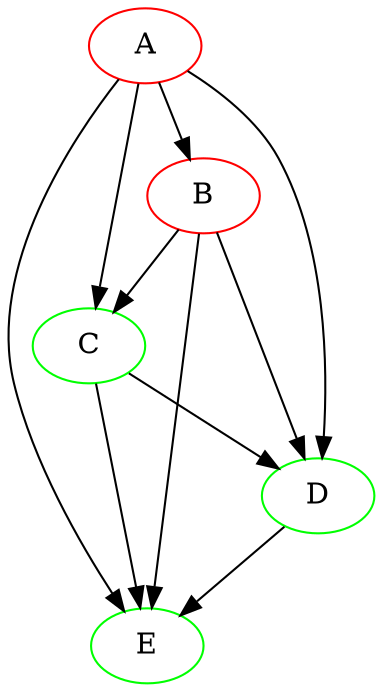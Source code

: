 digraph {
A [color=red]
B [color=red]
C [color=green]
D [color=green]
E [color=green]
 A -> B
 A -> C
 A -> D
 A -> E
 B -> C
 B -> D
 B -> E
 C -> D
 C -> E
 D -> E
}
